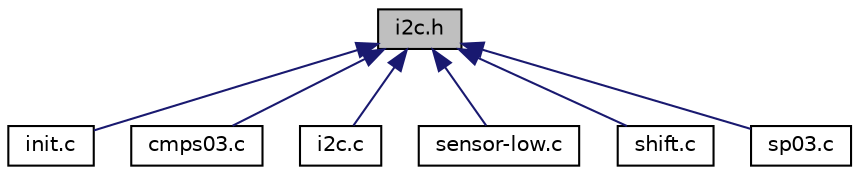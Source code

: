 digraph G
{
  edge [fontname="Helvetica",fontsize="10",labelfontname="Helvetica",labelfontsize="10"];
  node [fontname="Helvetica",fontsize="10",shape=record];
  Node1 [label="i2c.h",height=0.2,width=0.4,color="black", fillcolor="grey75", style="filled" fontcolor="black"];
  Node1 -> Node2 [dir="back",color="midnightblue",fontsize="10",style="solid",fontname="Helvetica"];
  Node2 [label="init.c",height=0.2,width=0.4,color="black", fillcolor="white", style="filled",URL="$init_8c.html",tooltip="Initialisierungsroutinen."];
  Node1 -> Node3 [dir="back",color="midnightblue",fontsize="10",style="solid",fontname="Helvetica"];
  Node3 [label="cmps03.c",height=0.2,width=0.4,color="black", fillcolor="white", style="filled",URL="$cmps03_8c.html",tooltip="CMPS03-Treiber."];
  Node1 -> Node4 [dir="back",color="midnightblue",fontsize="10",style="solid",fontname="Helvetica"];
  Node4 [label="i2c.c",height=0.2,width=0.4,color="black", fillcolor="white", style="filled",URL="$i2c_8c.html",tooltip="I2C-Treiber, derzeit nur Master, interruptbasiert."];
  Node1 -> Node5 [dir="back",color="midnightblue",fontsize="10",style="solid",fontname="Helvetica"];
  Node5 [label="sensor-low.c",height=0.2,width=0.4,color="black", fillcolor="white", style="filled",URL="$sensor-low_8c.html",tooltip="Low-Level Routinen fuer die Sensor Steuerung des c&#39;t-Bots."];
  Node1 -> Node6 [dir="back",color="midnightblue",fontsize="10",style="solid",fontname="Helvetica"];
  Node6 [label="shift.c",height=0.2,width=0.4,color="black", fillcolor="white", style="filled",URL="$shift_8c.html",tooltip="Routinen zur Ansteuerung der Shift-Register."];
  Node1 -> Node7 [dir="back",color="midnightblue",fontsize="10",style="solid",fontname="Helvetica"];
  Node7 [label="sp03.c",height=0.2,width=0.4,color="black", fillcolor="white", style="filled",URL="$sp03_8c.html",tooltip="Ansteuerung des Sprachmoduls SP03 Text to Speech mit TWI aka I2C."];
}
